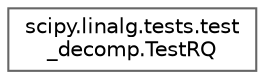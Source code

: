 digraph "Graphical Class Hierarchy"
{
 // LATEX_PDF_SIZE
  bgcolor="transparent";
  edge [fontname=Helvetica,fontsize=10,labelfontname=Helvetica,labelfontsize=10];
  node [fontname=Helvetica,fontsize=10,shape=box,height=0.2,width=0.4];
  rankdir="LR";
  Node0 [id="Node000000",label="scipy.linalg.tests.test\l_decomp.TestRQ",height=0.2,width=0.4,color="grey40", fillcolor="white", style="filled",URL="$d1/da3/classscipy_1_1linalg_1_1tests_1_1test__decomp_1_1TestRQ.html",tooltip=" "];
}
